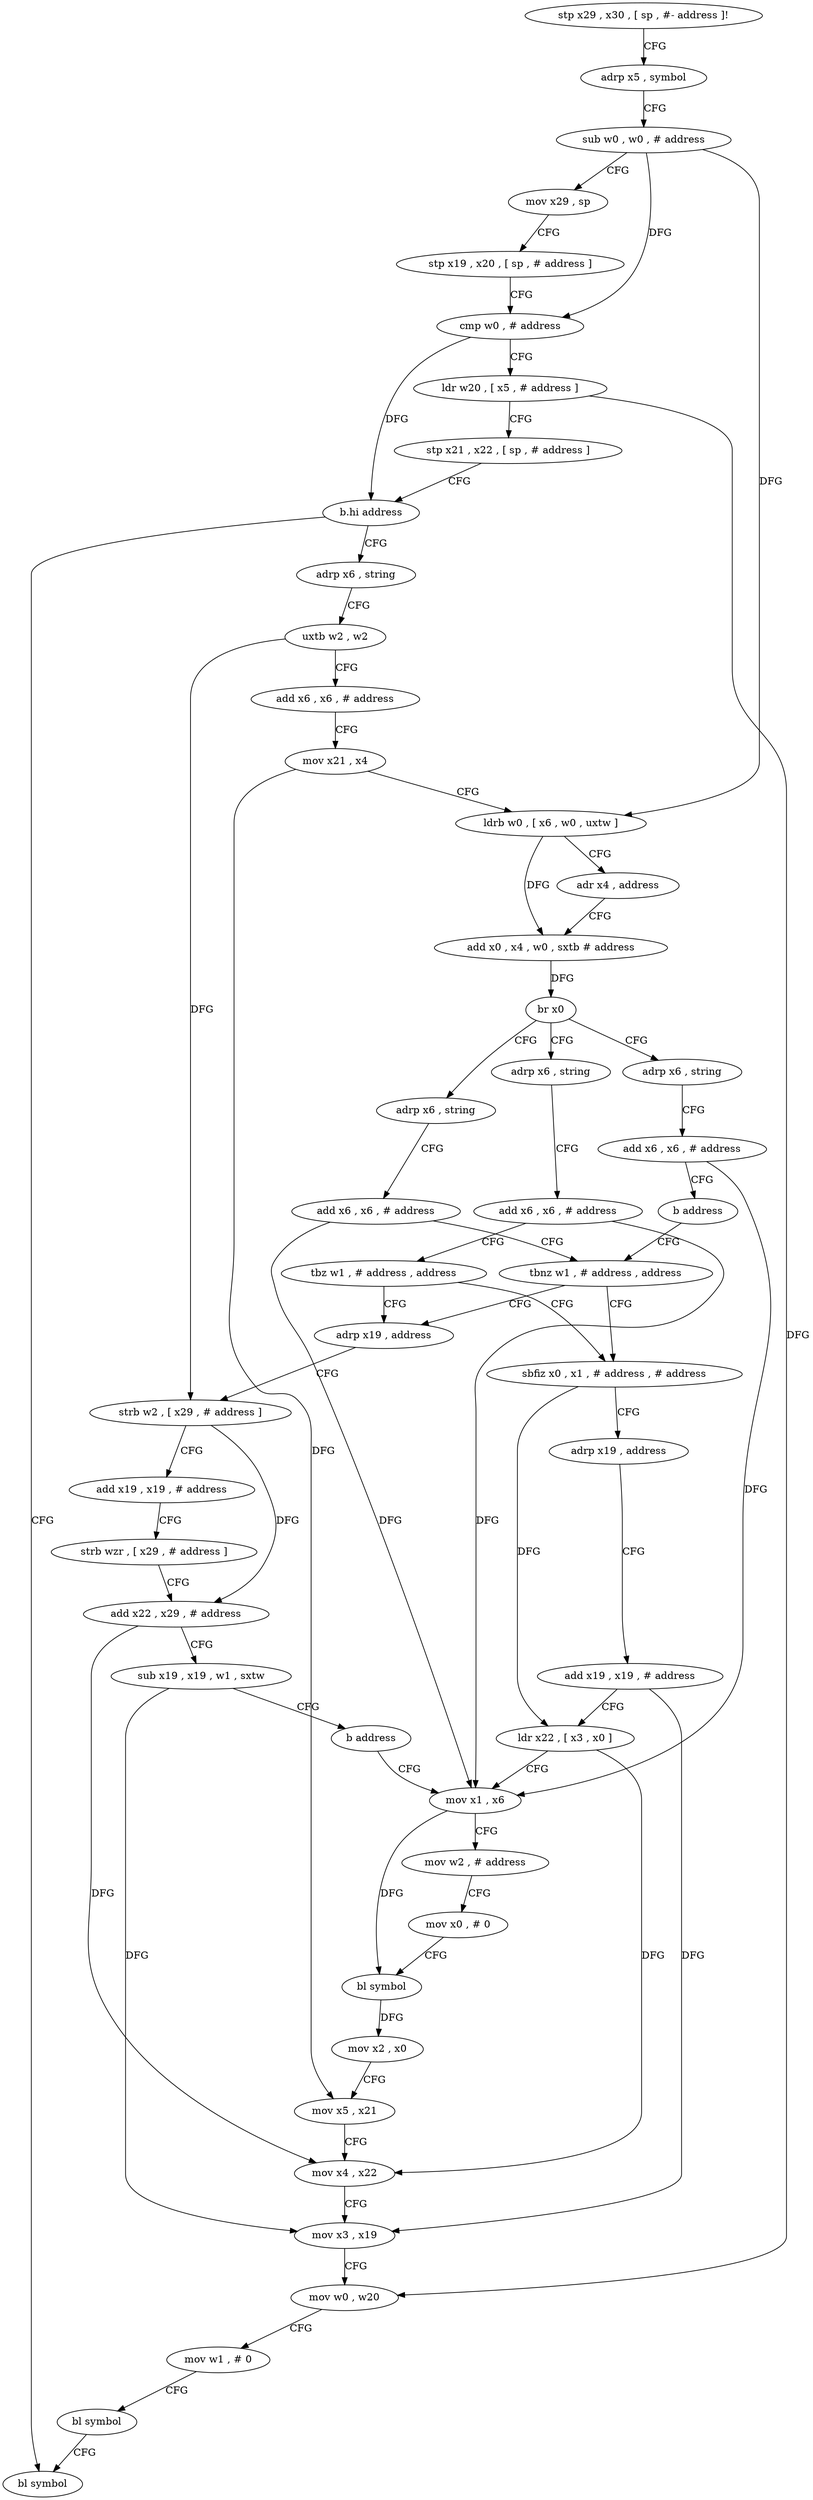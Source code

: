 digraph "func" {
"4297504" [label = "stp x29 , x30 , [ sp , #- address ]!" ]
"4297508" [label = "adrp x5 , symbol" ]
"4297512" [label = "sub w0 , w0 , # address" ]
"4297516" [label = "mov x29 , sp" ]
"4297520" [label = "stp x19 , x20 , [ sp , # address ]" ]
"4297524" [label = "cmp w0 , # address" ]
"4297528" [label = "ldr w20 , [ x5 , # address ]" ]
"4297532" [label = "stp x21 , x22 , [ sp , # address ]" ]
"4297536" [label = "b.hi address" ]
"4297644" [label = "bl symbol" ]
"4297540" [label = "adrp x6 , string" ]
"4297544" [label = "uxtb w2 , w2" ]
"4297548" [label = "add x6 , x6 , # address" ]
"4297552" [label = "mov x21 , x4" ]
"4297556" [label = "ldrb w0 , [ x6 , w0 , uxtw ]" ]
"4297560" [label = "adr x4 , address" ]
"4297564" [label = "add x0 , x4 , w0 , sxtb # address" ]
"4297568" [label = "br x0" ]
"4297572" [label = "adrp x6 , string" ]
"4297648" [label = "adrp x6 , string" ]
"4297688" [label = "adrp x6 , string" ]
"4297576" [label = "add x6 , x6 , # address" ]
"4297580" [label = "tbnz w1 , # address , address" ]
"4297652" [label = "add x6 , x6 , # address" ]
"4297656" [label = "tbz w1 , # address , address" ]
"4297584" [label = "sbfiz x0 , x1 , # address , # address" ]
"4297660" [label = "adrp x19 , address" ]
"4297692" [label = "add x6 , x6 , # address" ]
"4297696" [label = "b address" ]
"4297664" [label = "strb w2 , [ x29 , # address ]" ]
"4297668" [label = "add x19 , x19 , # address" ]
"4297672" [label = "strb wzr , [ x29 , # address ]" ]
"4297676" [label = "add x22 , x29 , # address" ]
"4297680" [label = "sub x19 , x19 , w1 , sxtw" ]
"4297684" [label = "b address" ]
"4297600" [label = "mov x1 , x6" ]
"4297588" [label = "adrp x19 , address" ]
"4297592" [label = "add x19 , x19 , # address" ]
"4297596" [label = "ldr x22 , [ x3 , x0 ]" ]
"4297604" [label = "mov w2 , # address" ]
"4297608" [label = "mov x0 , # 0" ]
"4297612" [label = "bl symbol" ]
"4297616" [label = "mov x2 , x0" ]
"4297620" [label = "mov x5 , x21" ]
"4297624" [label = "mov x4 , x22" ]
"4297628" [label = "mov x3 , x19" ]
"4297632" [label = "mov w0 , w20" ]
"4297636" [label = "mov w1 , # 0" ]
"4297640" [label = "bl symbol" ]
"4297504" -> "4297508" [ label = "CFG" ]
"4297508" -> "4297512" [ label = "CFG" ]
"4297512" -> "4297516" [ label = "CFG" ]
"4297512" -> "4297524" [ label = "DFG" ]
"4297512" -> "4297556" [ label = "DFG" ]
"4297516" -> "4297520" [ label = "CFG" ]
"4297520" -> "4297524" [ label = "CFG" ]
"4297524" -> "4297528" [ label = "CFG" ]
"4297524" -> "4297536" [ label = "DFG" ]
"4297528" -> "4297532" [ label = "CFG" ]
"4297528" -> "4297632" [ label = "DFG" ]
"4297532" -> "4297536" [ label = "CFG" ]
"4297536" -> "4297644" [ label = "CFG" ]
"4297536" -> "4297540" [ label = "CFG" ]
"4297540" -> "4297544" [ label = "CFG" ]
"4297544" -> "4297548" [ label = "CFG" ]
"4297544" -> "4297664" [ label = "DFG" ]
"4297548" -> "4297552" [ label = "CFG" ]
"4297552" -> "4297556" [ label = "CFG" ]
"4297552" -> "4297620" [ label = "DFG" ]
"4297556" -> "4297560" [ label = "CFG" ]
"4297556" -> "4297564" [ label = "DFG" ]
"4297560" -> "4297564" [ label = "CFG" ]
"4297564" -> "4297568" [ label = "DFG" ]
"4297568" -> "4297572" [ label = "CFG" ]
"4297568" -> "4297648" [ label = "CFG" ]
"4297568" -> "4297688" [ label = "CFG" ]
"4297572" -> "4297576" [ label = "CFG" ]
"4297648" -> "4297652" [ label = "CFG" ]
"4297688" -> "4297692" [ label = "CFG" ]
"4297576" -> "4297580" [ label = "CFG" ]
"4297576" -> "4297600" [ label = "DFG" ]
"4297580" -> "4297660" [ label = "CFG" ]
"4297580" -> "4297584" [ label = "CFG" ]
"4297652" -> "4297656" [ label = "CFG" ]
"4297652" -> "4297600" [ label = "DFG" ]
"4297656" -> "4297584" [ label = "CFG" ]
"4297656" -> "4297660" [ label = "CFG" ]
"4297584" -> "4297588" [ label = "CFG" ]
"4297584" -> "4297596" [ label = "DFG" ]
"4297660" -> "4297664" [ label = "CFG" ]
"4297692" -> "4297696" [ label = "CFG" ]
"4297692" -> "4297600" [ label = "DFG" ]
"4297696" -> "4297580" [ label = "CFG" ]
"4297664" -> "4297668" [ label = "CFG" ]
"4297664" -> "4297676" [ label = "DFG" ]
"4297668" -> "4297672" [ label = "CFG" ]
"4297672" -> "4297676" [ label = "CFG" ]
"4297676" -> "4297680" [ label = "CFG" ]
"4297676" -> "4297624" [ label = "DFG" ]
"4297680" -> "4297684" [ label = "CFG" ]
"4297680" -> "4297628" [ label = "DFG" ]
"4297684" -> "4297600" [ label = "CFG" ]
"4297600" -> "4297604" [ label = "CFG" ]
"4297600" -> "4297612" [ label = "DFG" ]
"4297588" -> "4297592" [ label = "CFG" ]
"4297592" -> "4297596" [ label = "CFG" ]
"4297592" -> "4297628" [ label = "DFG" ]
"4297596" -> "4297600" [ label = "CFG" ]
"4297596" -> "4297624" [ label = "DFG" ]
"4297604" -> "4297608" [ label = "CFG" ]
"4297608" -> "4297612" [ label = "CFG" ]
"4297612" -> "4297616" [ label = "DFG" ]
"4297616" -> "4297620" [ label = "CFG" ]
"4297620" -> "4297624" [ label = "CFG" ]
"4297624" -> "4297628" [ label = "CFG" ]
"4297628" -> "4297632" [ label = "CFG" ]
"4297632" -> "4297636" [ label = "CFG" ]
"4297636" -> "4297640" [ label = "CFG" ]
"4297640" -> "4297644" [ label = "CFG" ]
}
